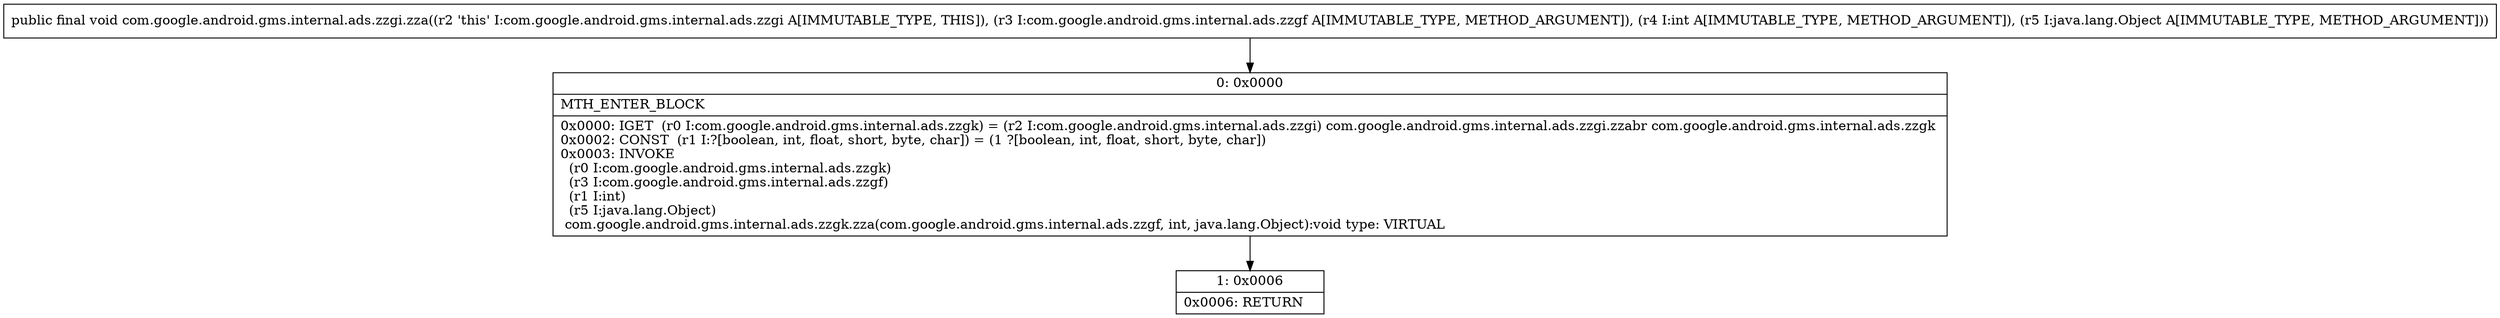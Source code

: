 digraph "CFG forcom.google.android.gms.internal.ads.zzgi.zza(Lcom\/google\/android\/gms\/internal\/ads\/zzgf;ILjava\/lang\/Object;)V" {
Node_0 [shape=record,label="{0\:\ 0x0000|MTH_ENTER_BLOCK\l|0x0000: IGET  (r0 I:com.google.android.gms.internal.ads.zzgk) = (r2 I:com.google.android.gms.internal.ads.zzgi) com.google.android.gms.internal.ads.zzgi.zzabr com.google.android.gms.internal.ads.zzgk \l0x0002: CONST  (r1 I:?[boolean, int, float, short, byte, char]) = (1 ?[boolean, int, float, short, byte, char]) \l0x0003: INVOKE  \l  (r0 I:com.google.android.gms.internal.ads.zzgk)\l  (r3 I:com.google.android.gms.internal.ads.zzgf)\l  (r1 I:int)\l  (r5 I:java.lang.Object)\l com.google.android.gms.internal.ads.zzgk.zza(com.google.android.gms.internal.ads.zzgf, int, java.lang.Object):void type: VIRTUAL \l}"];
Node_1 [shape=record,label="{1\:\ 0x0006|0x0006: RETURN   \l}"];
MethodNode[shape=record,label="{public final void com.google.android.gms.internal.ads.zzgi.zza((r2 'this' I:com.google.android.gms.internal.ads.zzgi A[IMMUTABLE_TYPE, THIS]), (r3 I:com.google.android.gms.internal.ads.zzgf A[IMMUTABLE_TYPE, METHOD_ARGUMENT]), (r4 I:int A[IMMUTABLE_TYPE, METHOD_ARGUMENT]), (r5 I:java.lang.Object A[IMMUTABLE_TYPE, METHOD_ARGUMENT])) }"];
MethodNode -> Node_0;
Node_0 -> Node_1;
}

